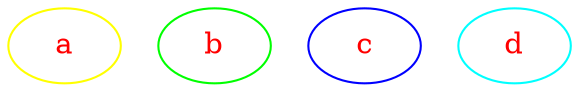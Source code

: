 digraph {
    a[color=yellow fontcolor=red]
    b[color=green fontcolor=red]

    subgraph {
        c[color=blue fontcolor=red]
        d[color=cyan fontcolor=red]
    }
}

